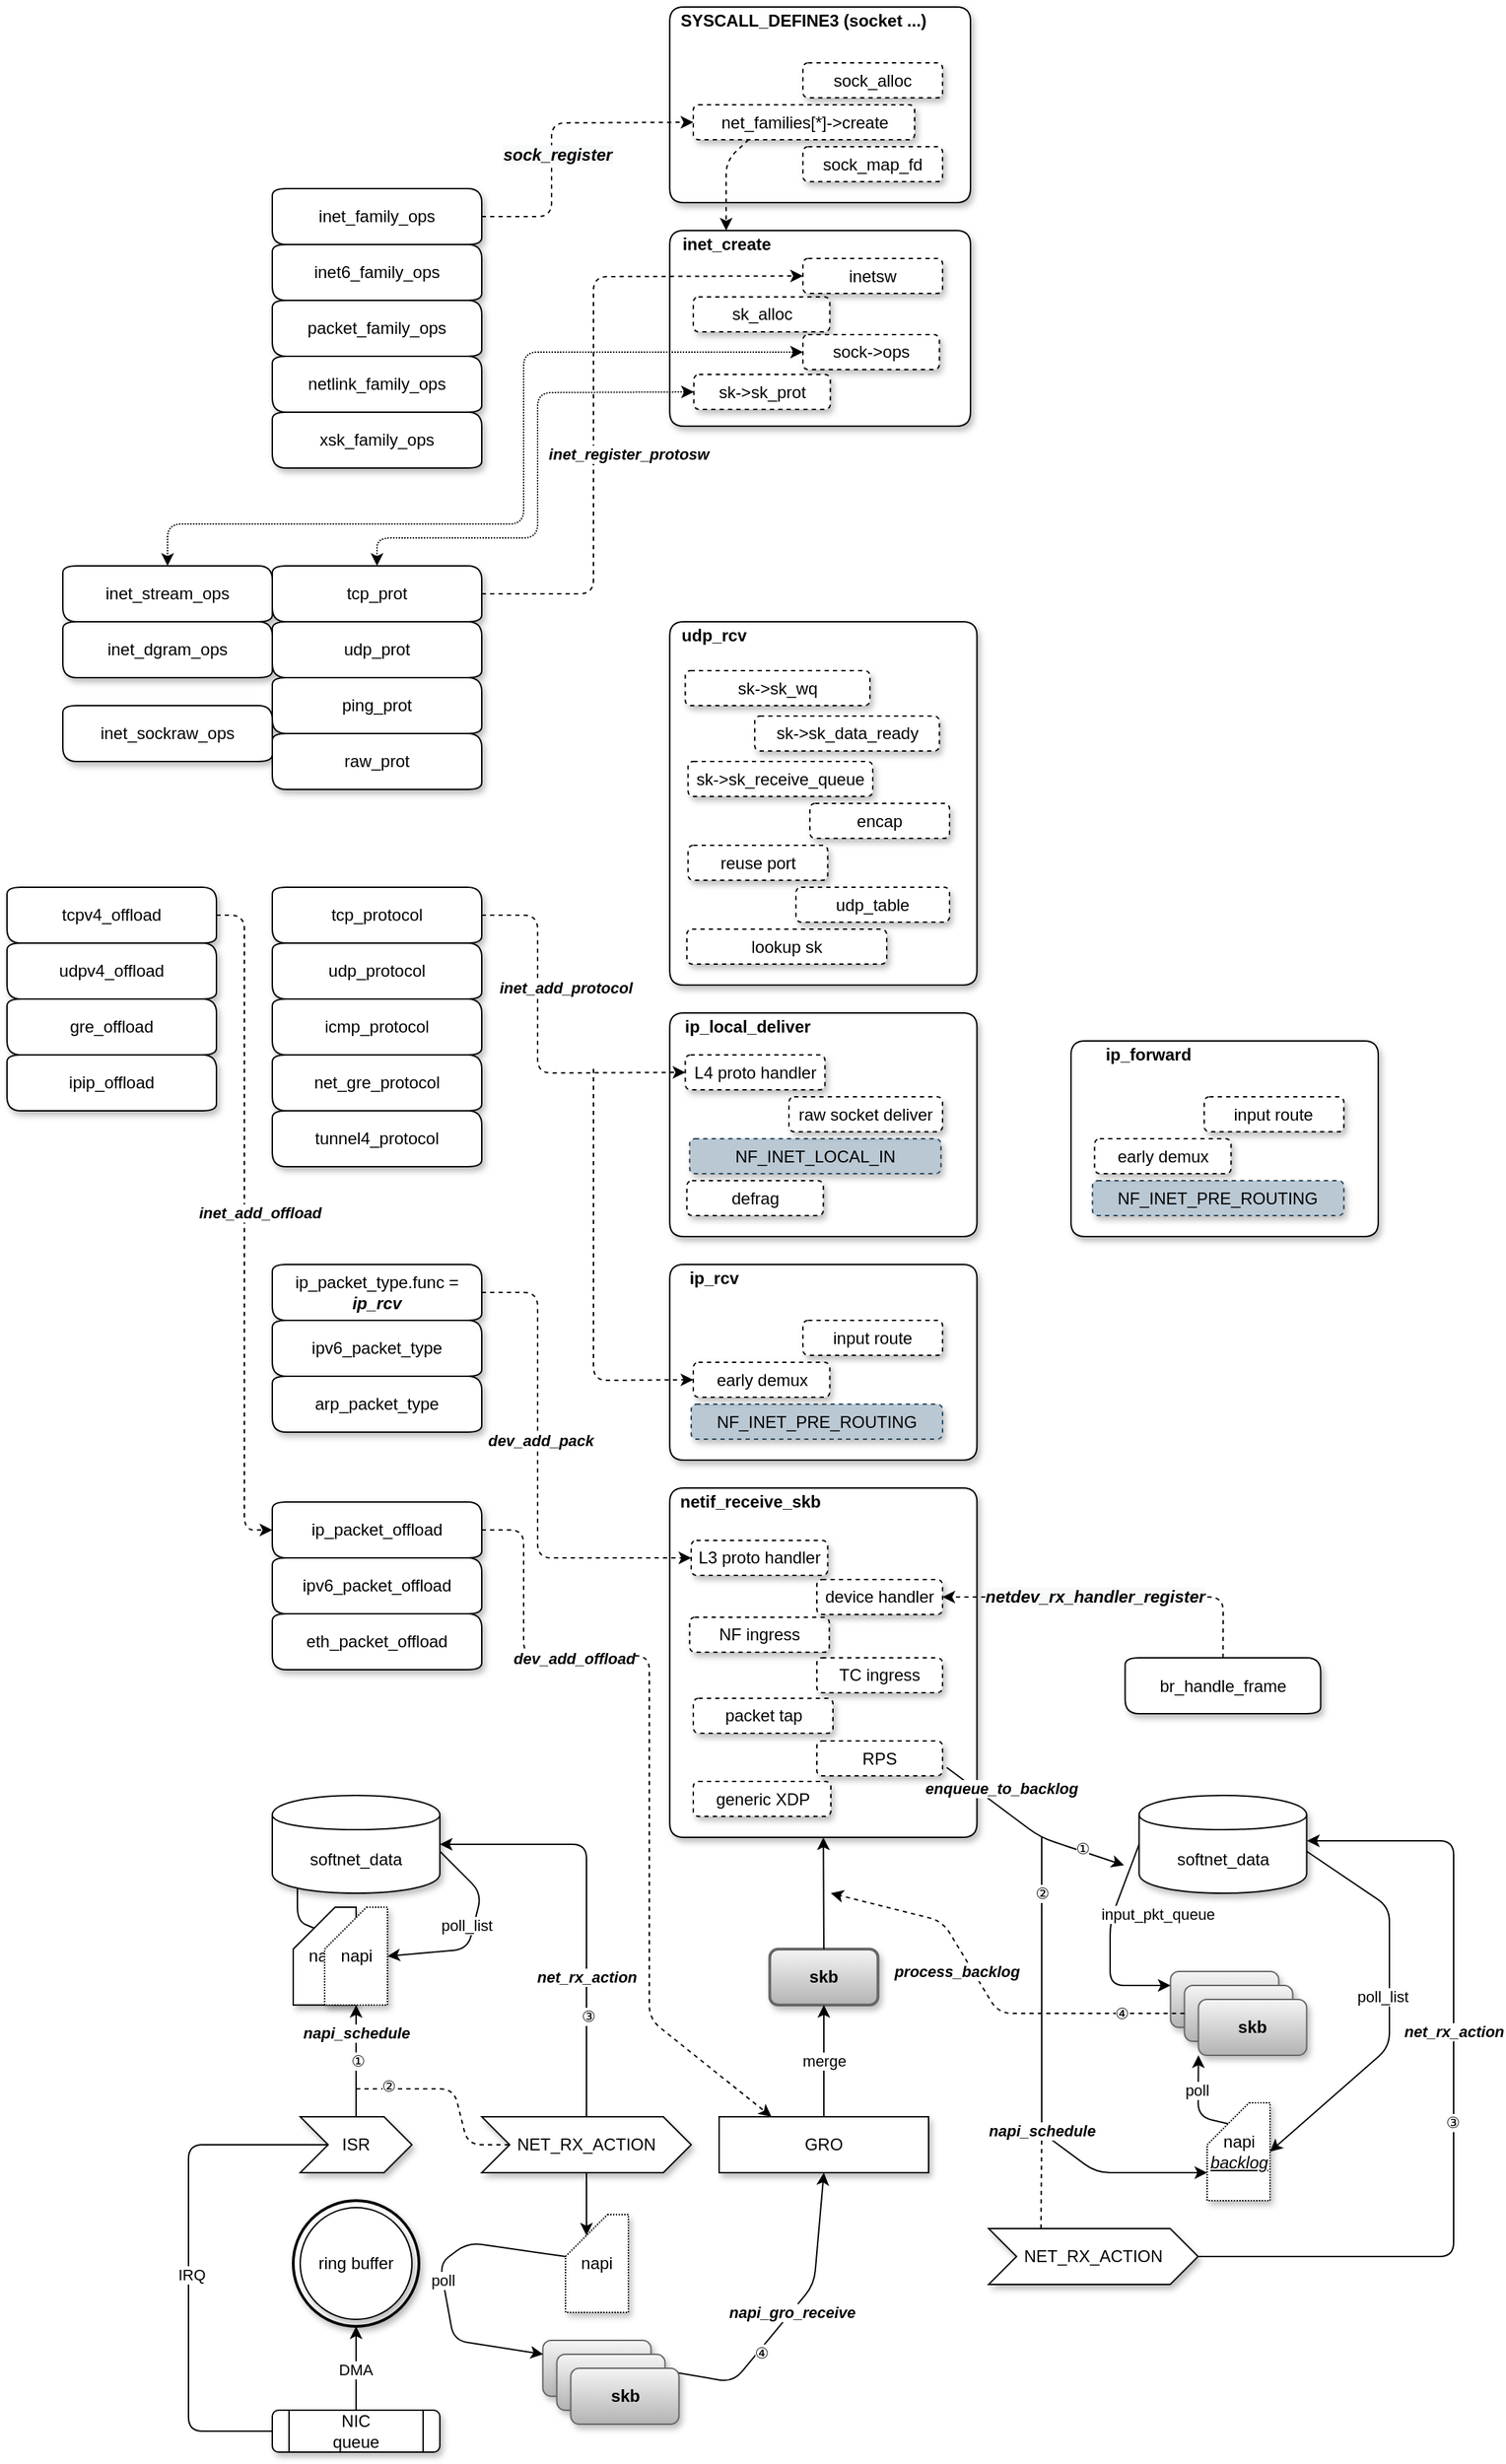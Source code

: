 <mxfile version="13.1.11" type="github">
  <diagram id="QSgkhsJ8-CCZ3Fh4raby" name="第 1 页">
    <mxGraphModel dx="1577" dy="2154" grid="1" gridSize="10" guides="1" tooltips="1" connect="1" arrows="1" fold="1" page="1" pageScale="1" pageWidth="827" pageHeight="1169" math="0" shadow="0">
      <root>
        <mxCell id="0" />
        <mxCell id="1" parent="0" />
        <mxCell id="DjlL4Gagi0AbFThIr3c9-64" value="" style="ellipse;whiteSpace=wrap;html=1;aspect=fixed;shadow=1;glass=0;comic=1;strokeWidth=2;gradientColor=#ffffff;" parent="1" vertex="1">
          <mxGeometry x="245" y="820" width="90" height="90" as="geometry" />
        </mxCell>
        <mxCell id="DjlL4Gagi0AbFThIr3c9-20" value="" style="edgeStyle=orthogonalEdgeStyle;rounded=0;orthogonalLoop=1;jettySize=auto;html=1;" parent="1" source="DjlL4Gagi0AbFThIr3c9-1" edge="1">
          <mxGeometry relative="1" as="geometry">
            <mxPoint x="290" y="910" as="targetPoint" />
          </mxGeometry>
        </mxCell>
        <mxCell id="DjlL4Gagi0AbFThIr3c9-21" value="DMA&amp;nbsp;" style="edgeLabel;html=1;align=center;verticalAlign=middle;resizable=0;points=[];" parent="DjlL4Gagi0AbFThIr3c9-20" vertex="1" connectable="0">
          <mxGeometry x="-0.04" y="-1" relative="1" as="geometry">
            <mxPoint as="offset" />
          </mxGeometry>
        </mxCell>
        <mxCell id="DjlL4Gagi0AbFThIr3c9-1" value="NIC&lt;br&gt;queue" style="shape=process;whiteSpace=wrap;html=1;backgroundOutline=1;rotation=0;shadow=1;rounded=1;glass=0;" parent="1" vertex="1">
          <mxGeometry x="230" y="970" width="120" height="30" as="geometry" />
        </mxCell>
        <mxCell id="DjlL4Gagi0AbFThIr3c9-2" value="ring buffer" style="ellipse;whiteSpace=wrap;html=1;aspect=fixed;shadow=1;" parent="1" vertex="1">
          <mxGeometry x="250" y="825" width="80" height="80" as="geometry" />
        </mxCell>
        <mxCell id="DjlL4Gagi0AbFThIr3c9-5" value="ISR" style="shape=step;perimeter=stepPerimeter;whiteSpace=wrap;html=1;fixedSize=1;shadow=1;" parent="1" vertex="1">
          <mxGeometry x="250" y="760" width="80" height="40" as="geometry" />
        </mxCell>
        <mxCell id="DjlL4Gagi0AbFThIr3c9-26" value="" style="edgeStyle=orthogonalEdgeStyle;rounded=0;orthogonalLoop=1;jettySize=auto;html=1;entryX=0.5;entryY=1;entryDx=0;entryDy=0;entryPerimeter=0;" parent="1" source="DjlL4Gagi0AbFThIr3c9-5" target="DjlL4Gagi0AbFThIr3c9-46" edge="1">
          <mxGeometry relative="1" as="geometry">
            <Array as="points">
              <mxPoint x="290" y="700" />
              <mxPoint x="290" y="700" />
            </Array>
          </mxGeometry>
        </mxCell>
        <mxCell id="DjlL4Gagi0AbFThIr3c9-27" value="&lt;b&gt;&lt;i&gt;napi_schedule&lt;/i&gt;&lt;/b&gt;" style="edgeLabel;html=1;align=center;verticalAlign=middle;resizable=0;points=[];" parent="DjlL4Gagi0AbFThIr3c9-26" vertex="1" connectable="0">
          <mxGeometry y="1" relative="1" as="geometry">
            <mxPoint x="1" y="-20" as="offset" />
          </mxGeometry>
        </mxCell>
        <mxCell id="jYkc-1DQ9nDgup6ayknT-70" value="①" style="edgeLabel;html=1;align=center;verticalAlign=middle;resizable=0;points=[];" vertex="1" connectable="0" parent="DjlL4Gagi0AbFThIr3c9-26">
          <mxGeometry x="0.5" y="-39" relative="1" as="geometry">
            <mxPoint x="-38" y="20" as="offset" />
          </mxGeometry>
        </mxCell>
        <mxCell id="DjlL4Gagi0AbFThIr3c9-10" value="napi" style="shape=card;whiteSpace=wrap;html=1;align=center;gradientColor=none;shadow=1;rounded=0;comic=0;" parent="1" vertex="1">
          <mxGeometry x="245" y="610" width="45" height="70" as="geometry" />
        </mxCell>
        <mxCell id="DjlL4Gagi0AbFThIr3c9-17" value="&lt;span&gt;softnet_data&lt;/span&gt;" style="shape=cylinder;whiteSpace=wrap;html=1;boundedLbl=1;backgroundOutline=1;shadow=1;" parent="1" vertex="1">
          <mxGeometry x="230" y="530" width="120" height="70" as="geometry" />
        </mxCell>
        <mxCell id="DjlL4Gagi0AbFThIr3c9-24" value="" style="endArrow=none;html=1;exitX=0;exitY=0.5;exitDx=0;exitDy=0;" parent="1" source="DjlL4Gagi0AbFThIr3c9-1" edge="1">
          <mxGeometry width="50" height="50" relative="1" as="geometry">
            <mxPoint x="420" y="930" as="sourcePoint" />
            <mxPoint x="270" y="780" as="targetPoint" />
            <Array as="points">
              <mxPoint x="170" y="985" />
              <mxPoint x="170" y="780" />
            </Array>
          </mxGeometry>
        </mxCell>
        <mxCell id="DjlL4Gagi0AbFThIr3c9-25" value="IRQ" style="edgeLabel;html=1;align=center;verticalAlign=middle;resizable=0;points=[];" parent="DjlL4Gagi0AbFThIr3c9-24" vertex="1" connectable="0">
          <mxGeometry x="-0.058" y="-2" relative="1" as="geometry">
            <mxPoint as="offset" />
          </mxGeometry>
        </mxCell>
        <mxCell id="DjlL4Gagi0AbFThIr3c9-28" value="NET_RX_ACTION" style="shape=step;perimeter=stepPerimeter;whiteSpace=wrap;html=1;fixedSize=1;shadow=1;" parent="1" vertex="1">
          <mxGeometry x="380" y="760" width="150" height="40" as="geometry" />
        </mxCell>
        <mxCell id="DjlL4Gagi0AbFThIr3c9-52" value="GRO" style="shape=step;perimeter=stepPerimeter;whiteSpace=wrap;html=1;fixedSize=1;size=-10;shadow=1;" parent="1" vertex="1">
          <mxGeometry x="550" y="760" width="150" height="40" as="geometry" />
        </mxCell>
        <mxCell id="DjlL4Gagi0AbFThIr3c9-30" value="" style="endArrow=none;html=1;dashed=1;startArrow=none;startFill=0;" parent="1" edge="1">
          <mxGeometry width="50" height="50" relative="1" as="geometry">
            <mxPoint x="290" y="740" as="sourcePoint" />
            <mxPoint x="400" y="780" as="targetPoint" />
            <Array as="points">
              <mxPoint x="360" y="740" />
              <mxPoint x="370" y="780" />
            </Array>
          </mxGeometry>
        </mxCell>
        <mxCell id="jYkc-1DQ9nDgup6ayknT-71" value="②" style="edgeLabel;html=1;align=center;verticalAlign=middle;resizable=0;points=[];" vertex="1" connectable="0" parent="DjlL4Gagi0AbFThIr3c9-30">
          <mxGeometry x="-0.229" y="2" relative="1" as="geometry">
            <mxPoint x="-31.5" as="offset" />
          </mxGeometry>
        </mxCell>
        <mxCell id="DjlL4Gagi0AbFThIr3c9-32" value="" style="endArrow=classic;html=1;exitX=0.5;exitY=0;exitDx=0;exitDy=0;entryX=1;entryY=0.5;entryDx=0;entryDy=0;" parent="1" source="DjlL4Gagi0AbFThIr3c9-28" target="DjlL4Gagi0AbFThIr3c9-17" edge="1">
          <mxGeometry width="50" height="50" relative="1" as="geometry">
            <mxPoint x="330" y="880" as="sourcePoint" />
            <mxPoint x="380" y="830" as="targetPoint" />
            <Array as="points">
              <mxPoint x="455" y="565" />
            </Array>
          </mxGeometry>
        </mxCell>
        <mxCell id="DjlL4Gagi0AbFThIr3c9-33" value="&lt;b&gt;&lt;i&gt;net_rx_action&lt;/i&gt;&lt;/b&gt;" style="edgeLabel;html=1;align=center;verticalAlign=middle;resizable=0;points=[];" parent="DjlL4Gagi0AbFThIr3c9-32" vertex="1" connectable="0">
          <mxGeometry x="0.033" relative="1" as="geometry">
            <mxPoint y="55" as="offset" />
          </mxGeometry>
        </mxCell>
        <mxCell id="jYkc-1DQ9nDgup6ayknT-73" value="③" style="edgeLabel;html=1;align=center;verticalAlign=middle;resizable=0;points=[];" vertex="1" connectable="0" parent="DjlL4Gagi0AbFThIr3c9-32">
          <mxGeometry x="-0.52" y="-1" relative="1" as="geometry">
            <mxPoint as="offset" />
          </mxGeometry>
        </mxCell>
        <mxCell id="DjlL4Gagi0AbFThIr3c9-35" value="napi" style="shape=card;whiteSpace=wrap;html=1;align=center;dashed=1;dashPattern=1 1;gradientColor=none;shadow=1;rounded=0;comic=0;" parent="1" vertex="1">
          <mxGeometry x="440" y="830" width="45" height="70" as="geometry" />
        </mxCell>
        <mxCell id="DjlL4Gagi0AbFThIr3c9-36" value="" style="endArrow=classic;html=1;entryX=0;entryY=0;entryDx=15;entryDy=15;entryPerimeter=0;exitX=0.5;exitY=1;exitDx=0;exitDy=0;" parent="1" source="DjlL4Gagi0AbFThIr3c9-28" target="DjlL4Gagi0AbFThIr3c9-35" edge="1">
          <mxGeometry width="50" height="50" relative="1" as="geometry">
            <mxPoint x="360" y="850" as="sourcePoint" />
            <mxPoint x="410" y="800" as="targetPoint" />
          </mxGeometry>
        </mxCell>
        <mxCell id="DjlL4Gagi0AbFThIr3c9-42" value="skb" style="rounded=1;whiteSpace=wrap;html=1;shadow=1;fontStyle=1;glass=0;comic=0;fillColor=#f5f5f5;strokeColor=#666666;gradientColor=#b3b3b3;" parent="1" vertex="1">
          <mxGeometry x="423.75" y="920" width="77.5" height="40" as="geometry" />
        </mxCell>
        <mxCell id="DjlL4Gagi0AbFThIr3c9-44" value="poll" style="endArrow=classic;html=1;exitX=0;exitY=0;exitDx=0;exitDy=30;exitPerimeter=0;" parent="1" source="DjlL4Gagi0AbFThIr3c9-35" edge="1">
          <mxGeometry width="50" height="50" relative="1" as="geometry">
            <mxPoint x="350" y="950" as="sourcePoint" />
            <mxPoint x="424" y="930" as="targetPoint" />
            <Array as="points">
              <mxPoint x="370" y="850" />
              <mxPoint x="350" y="865" />
              <mxPoint x="360" y="920" />
            </Array>
          </mxGeometry>
        </mxCell>
        <mxCell id="DjlL4Gagi0AbFThIr3c9-46" value="napi" style="shape=card;whiteSpace=wrap;html=1;align=center;dashed=1;dashPattern=1 1;gradientColor=none;shadow=1;rounded=0;comic=0;" parent="1" vertex="1">
          <mxGeometry x="267.5" y="610" width="45" height="70" as="geometry" />
        </mxCell>
        <mxCell id="DjlL4Gagi0AbFThIr3c9-49" value="" style="endArrow=none;html=1;entryX=0;entryY=0;entryDx=15;entryDy=15;entryPerimeter=0;exitX=0.15;exitY=0.95;exitDx=0;exitDy=0;exitPerimeter=0;" parent="1" source="DjlL4Gagi0AbFThIr3c9-17" target="DjlL4Gagi0AbFThIr3c9-10" edge="1">
          <mxGeometry width="50" height="50" relative="1" as="geometry">
            <mxPoint x="350" y="870" as="sourcePoint" />
            <mxPoint x="400" y="820" as="targetPoint" />
            <Array as="points">
              <mxPoint x="248" y="620" />
            </Array>
          </mxGeometry>
        </mxCell>
        <mxCell id="DjlL4Gagi0AbFThIr3c9-55" value="" style="endArrow=classic;html=1;exitX=1;exitY=0.5;exitDx=0;exitDy=0;entryX=0.5;entryY=1;entryDx=0;entryDy=0;" parent="1" source="DjlL4Gagi0AbFThIr3c9-42" target="DjlL4Gagi0AbFThIr3c9-52" edge="1">
          <mxGeometry width="50" height="50" relative="1" as="geometry">
            <mxPoint x="490" y="850" as="sourcePoint" />
            <mxPoint x="540" y="800" as="targetPoint" />
            <Array as="points">
              <mxPoint x="560" y="950" />
              <mxPoint x="618" y="880" />
            </Array>
          </mxGeometry>
        </mxCell>
        <mxCell id="DjlL4Gagi0AbFThIr3c9-56" value="&lt;b&gt;&lt;i&gt;napi_gro_receive&lt;/i&gt;&lt;/b&gt;" style="edgeLabel;html=1;align=center;verticalAlign=middle;resizable=0;points=[];" parent="DjlL4Gagi0AbFThIr3c9-55" vertex="1" connectable="0">
          <mxGeometry x="0.09" y="-1" relative="1" as="geometry">
            <mxPoint x="-1" as="offset" />
          </mxGeometry>
        </mxCell>
        <mxCell id="jYkc-1DQ9nDgup6ayknT-74" value="④" style="edgeLabel;html=1;align=center;verticalAlign=middle;resizable=0;points=[];" vertex="1" connectable="0" parent="DjlL4Gagi0AbFThIr3c9-55">
          <mxGeometry x="-0.233" y="-2" relative="1" as="geometry">
            <mxPoint as="offset" />
          </mxGeometry>
        </mxCell>
        <mxCell id="DjlL4Gagi0AbFThIr3c9-58" value="" style="endArrow=classic;html=1;entryX=1;entryY=0.5;entryDx=0;entryDy=0;entryPerimeter=0;" parent="1" target="DjlL4Gagi0AbFThIr3c9-46" edge="1">
          <mxGeometry width="50" height="50" relative="1" as="geometry">
            <mxPoint x="350" y="570" as="sourcePoint" />
            <mxPoint x="480" y="850" as="targetPoint" />
            <Array as="points">
              <mxPoint x="380" y="600" />
              <mxPoint x="370" y="640" />
            </Array>
          </mxGeometry>
        </mxCell>
        <mxCell id="DjlL4Gagi0AbFThIr3c9-65" value="poll_list" style="edgeLabel;html=1;align=center;verticalAlign=middle;resizable=0;points=[];" parent="DjlL4Gagi0AbFThIr3c9-58" vertex="1" connectable="0">
          <mxGeometry x="-0.05" y="-5" relative="1" as="geometry">
            <mxPoint as="offset" />
          </mxGeometry>
        </mxCell>
        <mxCell id="DjlL4Gagi0AbFThIr3c9-59" value="skb" style="rounded=1;whiteSpace=wrap;html=1;shadow=1;fontStyle=1;glass=0;comic=0;fillColor=#f5f5f5;strokeColor=#666666;gradientColor=#b3b3b3;" parent="1" vertex="1">
          <mxGeometry x="433.75" y="930" width="77.5" height="40" as="geometry" />
        </mxCell>
        <mxCell id="DjlL4Gagi0AbFThIr3c9-61" value="skb" style="rounded=1;whiteSpace=wrap;html=1;shadow=1;fontStyle=1;glass=0;comic=0;fillColor=#f5f5f5;strokeColor=#666666;gradientColor=#b3b3b3;" parent="1" vertex="1">
          <mxGeometry x="443.75" y="940" width="77.5" height="40" as="geometry" />
        </mxCell>
        <mxCell id="DjlL4Gagi0AbFThIr3c9-62" value="&lt;b&gt;skb&lt;/b&gt;" style="rounded=1;whiteSpace=wrap;html=1;shadow=1;glass=0;strokeWidth=2;comic=0;fillColor=#f5f5f5;strokeColor=#666666;gradientColor=#b3b3b3;" parent="1" vertex="1">
          <mxGeometry x="586.25" y="640" width="77.5" height="40" as="geometry" />
        </mxCell>
        <mxCell id="DjlL4Gagi0AbFThIr3c9-63" value="merge" style="endArrow=classic;html=1;entryX=0.5;entryY=1;entryDx=0;entryDy=0;exitX=0.5;exitY=0;exitDx=0;exitDy=0;" parent="1" source="DjlL4Gagi0AbFThIr3c9-52" target="DjlL4Gagi0AbFThIr3c9-62" edge="1">
          <mxGeometry width="50" height="50" relative="1" as="geometry">
            <mxPoint x="520" y="1010" as="sourcePoint" />
            <mxPoint x="570" y="960" as="targetPoint" />
            <Array as="points">
              <mxPoint x="625" y="750" />
            </Array>
          </mxGeometry>
        </mxCell>
        <mxCell id="DjlL4Gagi0AbFThIr3c9-70" value="" style="endArrow=classic;html=1;entryX=0.5;entryY=1;entryDx=0;entryDy=0;exitX=0.5;exitY=0;exitDx=0;exitDy=0;" parent="1" source="DjlL4Gagi0AbFThIr3c9-62" target="NEUN2svOgOYwnKvYQtpy-1" edge="1">
          <mxGeometry width="50" height="50" relative="1" as="geometry">
            <mxPoint x="530" y="630" as="sourcePoint" />
            <mxPoint x="625" y="490" as="targetPoint" />
          </mxGeometry>
        </mxCell>
        <mxCell id="DjlL4Gagi0AbFThIr3c9-72" value="tcp_protocol" style="shape=step;perimeter=stepPerimeter;whiteSpace=wrap;html=1;fixedSize=1;size=-10;rounded=1;shadow=1;" parent="1" vertex="1">
          <mxGeometry x="230" y="-120" width="150" height="40" as="geometry" />
        </mxCell>
        <mxCell id="NEUN2svOgOYwnKvYQtpy-1" value="" style="shape=step;perimeter=stepPerimeter;whiteSpace=wrap;html=1;fixedSize=1;size=-10;shadow=1;rounded=1;" parent="1" vertex="1">
          <mxGeometry x="514.63" y="310" width="220" height="250" as="geometry" />
        </mxCell>
        <mxCell id="jYkc-1DQ9nDgup6ayknT-2" value="&lt;span&gt;&lt;b&gt;netif_receive_skb&lt;/b&gt;&lt;/span&gt;" style="text;html=1;align=center;verticalAlign=middle;resizable=0;points=[];autosize=1;" vertex="1" parent="1">
          <mxGeometry x="511.5" y="310" width="120" height="20" as="geometry" />
        </mxCell>
        <mxCell id="jYkc-1DQ9nDgup6ayknT-6" value="L3 proto handler" style="rounded=1;whiteSpace=wrap;html=1;align=center;fontStyle=0;dashed=1;shadow=1;glass=0;" vertex="1" parent="1">
          <mxGeometry x="530" y="347.5" width="97.75" height="25" as="geometry" />
        </mxCell>
        <mxCell id="NEUN2svOgOYwnKvYQtpy-11" value="NF ingress" style="rounded=1;whiteSpace=wrap;html=1;align=center;fontStyle=0;dashed=1;shadow=1;glass=0;" parent="1" vertex="1">
          <mxGeometry x="528.87" y="402.5" width="100" height="25" as="geometry" />
        </mxCell>
        <mxCell id="NEUN2svOgOYwnKvYQtpy-5" value="packet tap" style="rounded=1;whiteSpace=wrap;html=1;align=center;fontStyle=0;dashed=1;shadow=1;glass=0;" parent="1" vertex="1">
          <mxGeometry x="531.5" y="460.5" width="100" height="25" as="geometry" />
        </mxCell>
        <mxCell id="jYkc-1DQ9nDgup6ayknT-13" value="generic XDP" style="rounded=1;whiteSpace=wrap;html=1;align=center;fontStyle=0;dashed=1;shadow=1;glass=0;" vertex="1" parent="1">
          <mxGeometry x="531.5" y="520" width="98.5" height="25" as="geometry" />
        </mxCell>
        <mxCell id="jYkc-1DQ9nDgup6ayknT-26" value="skb" style="rounded=1;whiteSpace=wrap;html=1;shadow=1;fontStyle=1;glass=0;comic=0;fillColor=#f5f5f5;strokeColor=#666666;gradientColor=#b3b3b3;" vertex="1" parent="1">
          <mxGeometry x="873.25" y="656" width="77.5" height="40" as="geometry" />
        </mxCell>
        <mxCell id="jYkc-1DQ9nDgup6ayknT-27" value="skb" style="rounded=1;whiteSpace=wrap;html=1;shadow=1;fontStyle=1;glass=0;comic=0;fillColor=#f5f5f5;strokeColor=#666666;gradientColor=#b3b3b3;" vertex="1" parent="1">
          <mxGeometry x="883.25" y="666" width="77.5" height="40" as="geometry" />
        </mxCell>
        <mxCell id="jYkc-1DQ9nDgup6ayknT-28" value="skb" style="rounded=1;whiteSpace=wrap;html=1;shadow=1;fontStyle=1;glass=0;comic=0;fillColor=#f5f5f5;strokeColor=#666666;gradientColor=#b3b3b3;" vertex="1" parent="1">
          <mxGeometry x="893.25" y="676" width="77.5" height="40" as="geometry" />
        </mxCell>
        <mxCell id="jYkc-1DQ9nDgup6ayknT-29" value="" style="endArrow=classic;html=1;entryX=0;entryY=0.25;entryDx=0;entryDy=0;exitX=0;exitY=0.5;exitDx=0;exitDy=0;" edge="1" parent="1" source="jYkc-1DQ9nDgup6ayknT-32" target="jYkc-1DQ9nDgup6ayknT-26">
          <mxGeometry width="50" height="50" relative="1" as="geometry">
            <mxPoint x="804" y="530" as="sourcePoint" />
            <mxPoint x="945.75" y="861" as="targetPoint" />
            <Array as="points">
              <mxPoint x="830" y="620" />
              <mxPoint x="830" y="666" />
            </Array>
          </mxGeometry>
        </mxCell>
        <mxCell id="jYkc-1DQ9nDgup6ayknT-30" value="input_pkt_queue" style="edgeLabel;html=1;align=center;verticalAlign=middle;resizable=0;points=[];" vertex="1" connectable="0" parent="jYkc-1DQ9nDgup6ayknT-29">
          <mxGeometry x="-0.05" y="-5" relative="1" as="geometry">
            <mxPoint x="38.25" y="-16.94" as="offset" />
          </mxGeometry>
        </mxCell>
        <mxCell id="jYkc-1DQ9nDgup6ayknT-32" value="&lt;span&gt;softnet_data&lt;/span&gt;" style="shape=cylinder;whiteSpace=wrap;html=1;boundedLbl=1;backgroundOutline=1;shadow=1;" vertex="1" parent="1">
          <mxGeometry x="850.75" y="530" width="120" height="70" as="geometry" />
        </mxCell>
        <mxCell id="jYkc-1DQ9nDgup6ayknT-33" value="napi&lt;br&gt;&lt;i&gt;&lt;u&gt;backlog&lt;/u&gt;&lt;/i&gt;" style="shape=card;whiteSpace=wrap;html=1;align=center;dashed=1;dashPattern=1 1;gradientColor=none;shadow=1;rounded=0;comic=0;" vertex="1" parent="1">
          <mxGeometry x="899.5" y="750" width="45" height="70" as="geometry" />
        </mxCell>
        <mxCell id="jYkc-1DQ9nDgup6ayknT-35" value="" style="endArrow=classic;html=1;entryX=1;entryY=0.5;entryDx=0;entryDy=0;entryPerimeter=0;" edge="1" target="jYkc-1DQ9nDgup6ayknT-33" parent="1">
          <mxGeometry width="50" height="50" relative="1" as="geometry">
            <mxPoint x="970.75" y="570" as="sourcePoint" />
            <mxPoint x="1100.75" y="850" as="targetPoint" />
            <Array as="points">
              <mxPoint x="1030" y="610" />
              <mxPoint x="1030" y="710" />
            </Array>
          </mxGeometry>
        </mxCell>
        <mxCell id="jYkc-1DQ9nDgup6ayknT-36" value="poll_list" style="edgeLabel;html=1;align=center;verticalAlign=middle;resizable=0;points=[];" vertex="1" connectable="0" parent="jYkc-1DQ9nDgup6ayknT-35">
          <mxGeometry x="-0.05" y="-5" relative="1" as="geometry">
            <mxPoint as="offset" />
          </mxGeometry>
        </mxCell>
        <mxCell id="jYkc-1DQ9nDgup6ayknT-37" value="NET_RX_ACTION" style="shape=step;perimeter=stepPerimeter;whiteSpace=wrap;html=1;fixedSize=1;shadow=1;" vertex="1" parent="1">
          <mxGeometry x="743" y="840" width="150" height="40" as="geometry" />
        </mxCell>
        <mxCell id="jYkc-1DQ9nDgup6ayknT-39" value="" style="endArrow=classic;html=1;" edge="1" parent="1">
          <mxGeometry width="50" height="50" relative="1" as="geometry">
            <mxPoint x="713" y="510" as="sourcePoint" />
            <mxPoint x="840" y="580" as="targetPoint" />
            <Array as="points">
              <mxPoint x="780" y="560" />
            </Array>
          </mxGeometry>
        </mxCell>
        <mxCell id="jYkc-1DQ9nDgup6ayknT-40" value="&lt;b&gt;&lt;i&gt;enqueue_to_backlog&lt;/i&gt;&lt;/b&gt;" style="edgeLabel;html=1;align=center;verticalAlign=middle;resizable=0;points=[];" vertex="1" connectable="0" parent="jYkc-1DQ9nDgup6ayknT-39">
          <mxGeometry x="-0.05" y="-5" relative="1" as="geometry">
            <mxPoint x="-14.7" y="-31.58" as="offset" />
          </mxGeometry>
        </mxCell>
        <mxCell id="jYkc-1DQ9nDgup6ayknT-43" value="①" style="edgeLabel;html=1;align=center;verticalAlign=middle;resizable=0;points=[];" vertex="1" connectable="0" parent="jYkc-1DQ9nDgup6ayknT-39">
          <mxGeometry x="0.56" y="2" relative="1" as="geometry">
            <mxPoint as="offset" />
          </mxGeometry>
        </mxCell>
        <mxCell id="jYkc-1DQ9nDgup6ayknT-42" value="" style="endArrow=none;html=1;endFill=0;" edge="1" parent="1">
          <mxGeometry width="50" height="50" relative="1" as="geometry">
            <mxPoint x="781" y="560" as="sourcePoint" />
            <mxPoint x="781" y="770" as="targetPoint" />
          </mxGeometry>
        </mxCell>
        <mxCell id="jYkc-1DQ9nDgup6ayknT-44" value="②" style="edgeLabel;html=1;align=center;verticalAlign=middle;resizable=0;points=[];" vertex="1" connectable="0" parent="jYkc-1DQ9nDgup6ayknT-42">
          <mxGeometry x="0.39" y="1" relative="1" as="geometry">
            <mxPoint x="-1.65" y="-106" as="offset" />
          </mxGeometry>
        </mxCell>
        <mxCell id="jYkc-1DQ9nDgup6ayknT-45" value="" style="endArrow=classic;html=1;entryX=1;entryY=0.5;entryDx=0;entryDy=0;" edge="1" parent="1">
          <mxGeometry width="50" height="50" relative="1" as="geometry">
            <mxPoint x="893" y="860" as="sourcePoint" />
            <mxPoint x="971" y="562.5" as="targetPoint" />
            <Array as="points">
              <mxPoint x="1076" y="860" />
              <mxPoint x="1076" y="562.5" />
            </Array>
          </mxGeometry>
        </mxCell>
        <mxCell id="jYkc-1DQ9nDgup6ayknT-46" value="&lt;b&gt;&lt;i&gt;net_rx_action&lt;/i&gt;&lt;/b&gt;" style="edgeLabel;html=1;align=center;verticalAlign=middle;resizable=0;points=[];" vertex="1" connectable="0" parent="jYkc-1DQ9nDgup6ayknT-45">
          <mxGeometry x="0.033" relative="1" as="geometry">
            <mxPoint y="-42" as="offset" />
          </mxGeometry>
        </mxCell>
        <mxCell id="jYkc-1DQ9nDgup6ayknT-68" value="③" style="edgeLabel;html=1;align=center;verticalAlign=middle;resizable=0;points=[];" vertex="1" connectable="0" parent="jYkc-1DQ9nDgup6ayknT-45">
          <mxGeometry x="-0.378" y="96" relative="1" as="geometry">
            <mxPoint as="offset" />
          </mxGeometry>
        </mxCell>
        <mxCell id="jYkc-1DQ9nDgup6ayknT-62" value="" style="endArrow=classic;html=1;exitX=0;exitY=0;exitDx=15;exitDy=15;exitPerimeter=0;entryX=0;entryY=1;entryDx=0;entryDy=0;" edge="1" parent="1" source="jYkc-1DQ9nDgup6ayknT-33" target="jYkc-1DQ9nDgup6ayknT-28">
          <mxGeometry width="50" height="50" relative="1" as="geometry">
            <mxPoint x="700" y="740" as="sourcePoint" />
            <mxPoint x="750" y="690" as="targetPoint" />
            <Array as="points">
              <mxPoint x="893" y="760" />
            </Array>
          </mxGeometry>
        </mxCell>
        <mxCell id="jYkc-1DQ9nDgup6ayknT-67" value="poll" style="edgeLabel;html=1;align=center;verticalAlign=middle;resizable=0;points=[];" vertex="1" connectable="0" parent="jYkc-1DQ9nDgup6ayknT-62">
          <mxGeometry x="0.236" y="1" relative="1" as="geometry">
            <mxPoint as="offset" />
          </mxGeometry>
        </mxCell>
        <mxCell id="jYkc-1DQ9nDgup6ayknT-65" value="" style="endArrow=classic;html=1;exitX=0;exitY=0.5;exitDx=0;exitDy=0;dashed=1;" edge="1" parent="1" source="jYkc-1DQ9nDgup6ayknT-27">
          <mxGeometry width="50" height="50" relative="1" as="geometry">
            <mxPoint x="700" y="720" as="sourcePoint" />
            <mxPoint x="630" y="600" as="targetPoint" />
            <Array as="points">
              <mxPoint x="750" y="686" />
              <mxPoint x="710" y="620" />
            </Array>
          </mxGeometry>
        </mxCell>
        <mxCell id="jYkc-1DQ9nDgup6ayknT-66" value="&lt;b&gt;&lt;i&gt;process_backlog&lt;/i&gt;&lt;/b&gt;" style="edgeLabel;html=1;align=center;verticalAlign=middle;resizable=0;points=[];" vertex="1" connectable="0" parent="jYkc-1DQ9nDgup6ayknT-65">
          <mxGeometry x="0.139" relative="1" as="geometry">
            <mxPoint x="-12.51" y="-1.14" as="offset" />
          </mxGeometry>
        </mxCell>
        <mxCell id="jYkc-1DQ9nDgup6ayknT-69" value="④" style="edgeLabel;html=1;align=center;verticalAlign=middle;resizable=0;points=[];" vertex="1" connectable="0" parent="jYkc-1DQ9nDgup6ayknT-65">
          <mxGeometry x="-0.691" relative="1" as="geometry">
            <mxPoint as="offset" />
          </mxGeometry>
        </mxCell>
        <mxCell id="jYkc-1DQ9nDgup6ayknT-72" value="" style="endArrow=classic;html=1;entryX=0;entryY=0;entryDx=0;entryDy=50;entryPerimeter=0;" edge="1" parent="1" target="jYkc-1DQ9nDgup6ayknT-33">
          <mxGeometry width="50" height="50" relative="1" as="geometry">
            <mxPoint x="779.5" y="770" as="sourcePoint" />
            <mxPoint x="899.5" y="820" as="targetPoint" />
            <Array as="points">
              <mxPoint x="820" y="800" />
            </Array>
          </mxGeometry>
        </mxCell>
        <mxCell id="jYkc-1DQ9nDgup6ayknT-75" value="" style="endArrow=none;html=1;exitX=0.25;exitY=0;exitDx=0;exitDy=0;dashed=1;" edge="1" parent="1" source="jYkc-1DQ9nDgup6ayknT-37">
          <mxGeometry width="50" height="50" relative="1" as="geometry">
            <mxPoint x="630" y="750" as="sourcePoint" />
            <mxPoint x="781" y="770" as="targetPoint" />
          </mxGeometry>
        </mxCell>
        <mxCell id="jYkc-1DQ9nDgup6ayknT-76" value="&lt;b&gt;&lt;i&gt;napi_schedule&lt;/i&gt;&lt;/b&gt;" style="edgeLabel;html=1;align=center;verticalAlign=middle;resizable=0;points=[];" vertex="1" connectable="0" parent="jYkc-1DQ9nDgup6ayknT-75">
          <mxGeometry x="0.629" relative="1" as="geometry">
            <mxPoint y="-13" as="offset" />
          </mxGeometry>
        </mxCell>
        <mxCell id="jYkc-1DQ9nDgup6ayknT-77" value="" style="endArrow=classic;html=1;dashed=1;entryX=0;entryY=0.5;entryDx=0;entryDy=0;exitX=1;exitY=0.5;exitDx=0;exitDy=0;" edge="1" parent="1" source="jYkc-1DQ9nDgup6ayknT-79" target="jYkc-1DQ9nDgup6ayknT-6">
          <mxGeometry width="50" height="50" relative="1" as="geometry">
            <mxPoint x="370" y="373" as="sourcePoint" />
            <mxPoint x="420" y="350" as="targetPoint" />
            <Array as="points">
              <mxPoint x="420" y="170" />
              <mxPoint x="420" y="360" />
            </Array>
          </mxGeometry>
        </mxCell>
        <mxCell id="jYkc-1DQ9nDgup6ayknT-78" value="&lt;b&gt;&lt;i&gt;dev_add_pack&lt;/i&gt;&lt;/b&gt;" style="edgeLabel;html=1;align=center;verticalAlign=middle;resizable=0;points=[];" vertex="1" connectable="0" parent="jYkc-1DQ9nDgup6ayknT-77">
          <mxGeometry x="-0.137" y="2" relative="1" as="geometry">
            <mxPoint y="-1" as="offset" />
          </mxGeometry>
        </mxCell>
        <mxCell id="jYkc-1DQ9nDgup6ayknT-79" value="ip_packet_type.func = &lt;b&gt;&lt;i&gt;ip_rcv&lt;/i&gt;&lt;/b&gt;" style="shape=step;perimeter=stepPerimeter;whiteSpace=wrap;html=1;fixedSize=1;size=-10;rounded=1;shadow=1;" vertex="1" parent="1">
          <mxGeometry x="230" y="150" width="150" height="40" as="geometry" />
        </mxCell>
        <mxCell id="jYkc-1DQ9nDgup6ayknT-80" value="ipv6_packet_type" style="shape=step;perimeter=stepPerimeter;whiteSpace=wrap;html=1;fixedSize=1;size=-10;rounded=1;shadow=1;" vertex="1" parent="1">
          <mxGeometry x="230" y="190" width="150" height="40" as="geometry" />
        </mxCell>
        <mxCell id="jYkc-1DQ9nDgup6ayknT-81" value="arp_packet_type" style="shape=step;perimeter=stepPerimeter;whiteSpace=wrap;html=1;fixedSize=1;size=-10;rounded=1;shadow=1;" vertex="1" parent="1">
          <mxGeometry x="230" y="230" width="150" height="40" as="geometry" />
        </mxCell>
        <mxCell id="jYkc-1DQ9nDgup6ayknT-82" value="br_handle_frame" style="shape=step;perimeter=stepPerimeter;whiteSpace=wrap;html=1;fixedSize=1;size=-10;rounded=1;shadow=1;" vertex="1" parent="1">
          <mxGeometry x="840.75" y="431.5" width="140" height="40" as="geometry" />
        </mxCell>
        <mxCell id="jYkc-1DQ9nDgup6ayknT-83" value="" style="endArrow=classic;html=1;dashed=1;entryX=1;entryY=0.5;entryDx=0;entryDy=0;" edge="1" parent="1" source="jYkc-1DQ9nDgup6ayknT-82" target="NEUN2svOgOYwnKvYQtpy-8">
          <mxGeometry width="50" height="50" relative="1" as="geometry">
            <mxPoint x="610" y="410" as="sourcePoint" />
            <mxPoint x="660" y="360" as="targetPoint" />
            <Array as="points">
              <mxPoint x="911" y="388" />
            </Array>
          </mxGeometry>
        </mxCell>
        <mxCell id="jYkc-1DQ9nDgup6ayknT-84" value="&lt;span style=&quot;font-size: 12px ; background-color: rgb(248 , 249 , 250)&quot;&gt;&lt;b&gt;&lt;i&gt;netdev_rx_handler_register&lt;/i&gt;&lt;/b&gt;&lt;/span&gt;" style="edgeLabel;html=1;align=center;verticalAlign=middle;resizable=0;points=[];" vertex="1" connectable="0" parent="jYkc-1DQ9nDgup6ayknT-83">
          <mxGeometry x="0.118" relative="1" as="geometry">
            <mxPoint x="0.64" as="offset" />
          </mxGeometry>
        </mxCell>
        <mxCell id="jYkc-1DQ9nDgup6ayknT-85" value="" style="shape=step;perimeter=stepPerimeter;whiteSpace=wrap;html=1;fixedSize=1;size=-10;shadow=1;rounded=1;" vertex="1" parent="1">
          <mxGeometry x="514.63" y="150" width="220" height="140" as="geometry" />
        </mxCell>
        <mxCell id="jYkc-1DQ9nDgup6ayknT-86" value="&lt;span&gt;&lt;b&gt;ip_rcv&lt;/b&gt;&lt;/span&gt;" style="text;html=1;align=center;verticalAlign=middle;resizable=0;points=[];autosize=1;" vertex="1" parent="1">
          <mxGeometry x="521.25" y="150" width="50" height="20" as="geometry" />
        </mxCell>
        <mxCell id="jYkc-1DQ9nDgup6ayknT-87" value="NF_INET_PRE_ROUTING" style="rounded=1;whiteSpace=wrap;html=1;align=center;fontStyle=0;dashed=1;shadow=1;glass=0;fillColor=#bac8d3;strokeColor=#23445d;" vertex="1" parent="1">
          <mxGeometry x="530" y="250" width="180" height="25" as="geometry" />
        </mxCell>
        <mxCell id="jYkc-1DQ9nDgup6ayknT-89" value="early demux" style="rounded=1;whiteSpace=wrap;html=1;align=center;fontStyle=0;dashed=1;shadow=1;glass=0;" vertex="1" parent="1">
          <mxGeometry x="531.5" y="220" width="97.75" height="25" as="geometry" />
        </mxCell>
        <mxCell id="jYkc-1DQ9nDgup6ayknT-90" value="input route" style="rounded=1;whiteSpace=wrap;html=1;align=center;fontStyle=0;dashed=1;shadow=1;glass=0;" vertex="1" parent="1">
          <mxGeometry x="610" y="190" width="100" height="25" as="geometry" />
        </mxCell>
        <mxCell id="NEUN2svOgOYwnKvYQtpy-3" value="RPS" style="rounded=1;whiteSpace=wrap;html=1;align=center;fontStyle=0;dashed=1;shadow=1;glass=0;" parent="1" vertex="1">
          <mxGeometry x="620" y="491" width="90" height="25" as="geometry" />
        </mxCell>
        <mxCell id="NEUN2svOgOYwnKvYQtpy-7" value="TC ingress" style="rounded=1;whiteSpace=wrap;html=1;align=center;fontStyle=0;dashed=1;shadow=1;glass=0;" parent="1" vertex="1">
          <mxGeometry x="620" y="431.5" width="90" height="25" as="geometry" />
        </mxCell>
        <mxCell id="NEUN2svOgOYwnKvYQtpy-8" value="device handler" style="rounded=1;whiteSpace=wrap;html=1;align=center;fontStyle=0;dashed=1;shadow=1;glass=0;" parent="1" vertex="1">
          <mxGeometry x="620" y="375.5" width="90" height="25" as="geometry" />
        </mxCell>
        <mxCell id="jYkc-1DQ9nDgup6ayknT-92" value="" style="shape=step;perimeter=stepPerimeter;whiteSpace=wrap;html=1;fixedSize=1;size=-10;shadow=1;rounded=1;" vertex="1" parent="1">
          <mxGeometry x="514.63" y="-30" width="220" height="160" as="geometry" />
        </mxCell>
        <mxCell id="jYkc-1DQ9nDgup6ayknT-93" value="&lt;span&gt;&lt;b&gt;ip_local_deliver&lt;/b&gt;&lt;/span&gt;" style="text;html=1;align=center;verticalAlign=middle;resizable=0;points=[];autosize=1;" vertex="1" parent="1">
          <mxGeometry x="514.63" y="-30" width="110" height="20" as="geometry" />
        </mxCell>
        <mxCell id="jYkc-1DQ9nDgup6ayknT-94" value="NF_INET_LOCAL_IN" style="rounded=1;whiteSpace=wrap;html=1;align=center;fontStyle=0;dashed=1;shadow=1;glass=0;fillColor=#bac8d3;strokeColor=#23445d;" vertex="1" parent="1">
          <mxGeometry x="528.87" y="60" width="180" height="25" as="geometry" />
        </mxCell>
        <mxCell id="jYkc-1DQ9nDgup6ayknT-95" value="defrag" style="rounded=1;whiteSpace=wrap;html=1;align=center;fontStyle=0;dashed=1;shadow=1;glass=0;" vertex="1" parent="1">
          <mxGeometry x="526.88" y="90" width="97.75" height="25" as="geometry" />
        </mxCell>
        <mxCell id="jYkc-1DQ9nDgup6ayknT-96" value="raw socket deliver" style="rounded=1;whiteSpace=wrap;html=1;align=center;fontStyle=0;dashed=1;shadow=1;glass=0;" vertex="1" parent="1">
          <mxGeometry x="600" y="30" width="110" height="25" as="geometry" />
        </mxCell>
        <mxCell id="jYkc-1DQ9nDgup6ayknT-97" value="" style="shape=step;perimeter=stepPerimeter;whiteSpace=wrap;html=1;fixedSize=1;size=-10;shadow=1;rounded=1;" vertex="1" parent="1">
          <mxGeometry x="802" y="-10" width="220" height="140" as="geometry" />
        </mxCell>
        <mxCell id="jYkc-1DQ9nDgup6ayknT-98" value="&lt;span&gt;&lt;b&gt;ip_forward&lt;/b&gt;&lt;/span&gt;" style="text;html=1;align=center;verticalAlign=middle;resizable=0;points=[];autosize=1;" vertex="1" parent="1">
          <mxGeometry x="817" y="-10" width="80" height="20" as="geometry" />
        </mxCell>
        <mxCell id="jYkc-1DQ9nDgup6ayknT-99" value="NF_INET_PRE_ROUTING" style="rounded=1;whiteSpace=wrap;html=1;align=center;fontStyle=0;dashed=1;shadow=1;glass=0;fillColor=#bac8d3;strokeColor=#23445d;" vertex="1" parent="1">
          <mxGeometry x="817.37" y="90" width="180" height="25" as="geometry" />
        </mxCell>
        <mxCell id="jYkc-1DQ9nDgup6ayknT-100" value="early demux" style="rounded=1;whiteSpace=wrap;html=1;align=center;fontStyle=0;dashed=1;shadow=1;glass=0;" vertex="1" parent="1">
          <mxGeometry x="818.87" y="60" width="97.75" height="25" as="geometry" />
        </mxCell>
        <mxCell id="jYkc-1DQ9nDgup6ayknT-101" value="input route" style="rounded=1;whiteSpace=wrap;html=1;align=center;fontStyle=0;dashed=1;shadow=1;glass=0;" vertex="1" parent="1">
          <mxGeometry x="897.37" y="30" width="100" height="25" as="geometry" />
        </mxCell>
        <mxCell id="jYkc-1DQ9nDgup6ayknT-102" value="L4 proto handler" style="rounded=1;whiteSpace=wrap;html=1;align=center;fontStyle=0;dashed=1;shadow=1;glass=0;" vertex="1" parent="1">
          <mxGeometry x="525.76" width="100" height="25" as="geometry" />
        </mxCell>
        <mxCell id="jYkc-1DQ9nDgup6ayknT-105" value="udp_protocol" style="shape=step;perimeter=stepPerimeter;whiteSpace=wrap;html=1;fixedSize=1;size=-10;rounded=1;shadow=1;" vertex="1" parent="1">
          <mxGeometry x="230" y="-80" width="150" height="40" as="geometry" />
        </mxCell>
        <mxCell id="jYkc-1DQ9nDgup6ayknT-108" value="icmp_protocol" style="shape=step;perimeter=stepPerimeter;whiteSpace=wrap;html=1;fixedSize=1;size=-10;rounded=1;shadow=1;" vertex="1" parent="1">
          <mxGeometry x="230" y="-40" width="150" height="40" as="geometry" />
        </mxCell>
        <mxCell id="jYkc-1DQ9nDgup6ayknT-109" value="net_gre_protocol" style="shape=step;perimeter=stepPerimeter;whiteSpace=wrap;html=1;fixedSize=1;size=-10;rounded=1;shadow=1;" vertex="1" parent="1">
          <mxGeometry x="230" width="150" height="40" as="geometry" />
        </mxCell>
        <mxCell id="jYkc-1DQ9nDgup6ayknT-110" value="tunnel4_protocol" style="shape=step;perimeter=stepPerimeter;whiteSpace=wrap;html=1;fixedSize=1;size=-10;rounded=1;shadow=1;" vertex="1" parent="1">
          <mxGeometry x="230" y="40" width="150" height="40" as="geometry" />
        </mxCell>
        <mxCell id="jYkc-1DQ9nDgup6ayknT-112" value="" style="endArrow=classic;html=1;dashed=1;entryX=0;entryY=0.5;entryDx=0;entryDy=0;exitX=1;exitY=0.5;exitDx=0;exitDy=0;" edge="1" parent="1" source="DjlL4Gagi0AbFThIr3c9-72" target="jYkc-1DQ9nDgup6ayknT-102">
          <mxGeometry width="50" height="50" relative="1" as="geometry">
            <mxPoint x="780" y="100" as="sourcePoint" />
            <mxPoint x="830" y="50" as="targetPoint" />
            <Array as="points">
              <mxPoint x="420" y="-100" />
              <mxPoint x="420" y="13" />
            </Array>
          </mxGeometry>
        </mxCell>
        <mxCell id="jYkc-1DQ9nDgup6ayknT-113" value="&lt;b&gt;&lt;i&gt;inet_add_protocol&lt;/i&gt;&lt;/b&gt;" style="edgeLabel;html=1;align=center;verticalAlign=middle;resizable=0;points=[];" vertex="1" connectable="0" parent="jYkc-1DQ9nDgup6ayknT-112">
          <mxGeometry x="-0.294" relative="1" as="geometry">
            <mxPoint x="20" as="offset" />
          </mxGeometry>
        </mxCell>
        <mxCell id="jYkc-1DQ9nDgup6ayknT-114" value="" style="endArrow=classic;html=1;dashed=1;entryX=0;entryY=0.5;entryDx=0;entryDy=0;" edge="1" parent="1" target="jYkc-1DQ9nDgup6ayknT-89">
          <mxGeometry width="50" height="50" relative="1" as="geometry">
            <mxPoint x="460" y="10" as="sourcePoint" />
            <mxPoint x="830" y="200" as="targetPoint" />
            <Array as="points">
              <mxPoint x="460" y="233" />
            </Array>
          </mxGeometry>
        </mxCell>
        <mxCell id="jYkc-1DQ9nDgup6ayknT-115" value="ip_packet_offload" style="shape=step;perimeter=stepPerimeter;whiteSpace=wrap;html=1;fixedSize=1;size=-10;rounded=1;shadow=1;" vertex="1" parent="1">
          <mxGeometry x="230" y="320" width="150" height="40" as="geometry" />
        </mxCell>
        <mxCell id="jYkc-1DQ9nDgup6ayknT-116" value="ipv6_packet_offload" style="shape=step;perimeter=stepPerimeter;whiteSpace=wrap;html=1;fixedSize=1;size=-10;rounded=1;shadow=1;" vertex="1" parent="1">
          <mxGeometry x="230" y="360" width="150" height="40" as="geometry" />
        </mxCell>
        <mxCell id="jYkc-1DQ9nDgup6ayknT-117" value="eth_packet_offload" style="shape=step;perimeter=stepPerimeter;whiteSpace=wrap;html=1;fixedSize=1;size=-10;rounded=1;shadow=1;" vertex="1" parent="1">
          <mxGeometry x="230" y="400" width="150" height="40" as="geometry" />
        </mxCell>
        <mxCell id="jYkc-1DQ9nDgup6ayknT-118" value="" style="endArrow=classic;html=1;dashed=1;entryX=0.25;entryY=0;entryDx=0;entryDy=0;exitX=1;exitY=0.5;exitDx=0;exitDy=0;" edge="1" parent="1" source="jYkc-1DQ9nDgup6ayknT-115" target="DjlL4Gagi0AbFThIr3c9-52">
          <mxGeometry width="50" height="50" relative="1" as="geometry">
            <mxPoint x="380" y="340" as="sourcePoint" />
            <mxPoint x="770" y="540" as="targetPoint" />
            <Array as="points">
              <mxPoint x="410" y="340" />
              <mxPoint x="410" y="430" />
              <mxPoint x="500" y="430" />
              <mxPoint x="500" y="690" />
            </Array>
          </mxGeometry>
        </mxCell>
        <mxCell id="jYkc-1DQ9nDgup6ayknT-119" value="&lt;b&gt;&lt;i&gt;dev_add_offload&lt;/i&gt;&lt;/b&gt;" style="edgeLabel;html=1;align=center;verticalAlign=middle;resizable=0;points=[];" vertex="1" connectable="0" parent="jYkc-1DQ9nDgup6ayknT-118">
          <mxGeometry x="-0.659" y="25" relative="1" as="geometry">
            <mxPoint x="10.89" y="22.5" as="offset" />
          </mxGeometry>
        </mxCell>
        <mxCell id="jYkc-1DQ9nDgup6ayknT-120" value="tcpv4_offload" style="shape=step;perimeter=stepPerimeter;whiteSpace=wrap;html=1;fixedSize=1;size=-10;rounded=1;shadow=1;" vertex="1" parent="1">
          <mxGeometry x="40" y="-120" width="150" height="40" as="geometry" />
        </mxCell>
        <mxCell id="jYkc-1DQ9nDgup6ayknT-121" value="udpv4_offload" style="shape=step;perimeter=stepPerimeter;whiteSpace=wrap;html=1;fixedSize=1;size=-10;rounded=1;shadow=1;" vertex="1" parent="1">
          <mxGeometry x="40" y="-80" width="150" height="40" as="geometry" />
        </mxCell>
        <mxCell id="jYkc-1DQ9nDgup6ayknT-123" value="gre_offload" style="shape=step;perimeter=stepPerimeter;whiteSpace=wrap;html=1;fixedSize=1;size=-10;rounded=1;shadow=1;" vertex="1" parent="1">
          <mxGeometry x="40" y="-40" width="150" height="40" as="geometry" />
        </mxCell>
        <mxCell id="jYkc-1DQ9nDgup6ayknT-124" value="ipip_offload" style="shape=step;perimeter=stepPerimeter;whiteSpace=wrap;html=1;fixedSize=1;size=-10;rounded=1;shadow=1;" vertex="1" parent="1">
          <mxGeometry x="40" width="150" height="40" as="geometry" />
        </mxCell>
        <mxCell id="jYkc-1DQ9nDgup6ayknT-125" value="" style="endArrow=classic;html=1;dashed=1;entryX=0;entryY=0.5;entryDx=0;entryDy=0;exitX=1;exitY=0.5;exitDx=0;exitDy=0;" edge="1" parent="1" source="jYkc-1DQ9nDgup6ayknT-120" target="jYkc-1DQ9nDgup6ayknT-115">
          <mxGeometry width="50" height="50" relative="1" as="geometry">
            <mxPoint x="200" y="20" as="sourcePoint" />
            <mxPoint x="620" y="140" as="targetPoint" />
            <Array as="points">
              <mxPoint x="210" y="-100" />
              <mxPoint x="210" y="340" />
            </Array>
          </mxGeometry>
        </mxCell>
        <mxCell id="jYkc-1DQ9nDgup6ayknT-126" value="&lt;b&gt;&lt;i&gt;inet_add_offload&lt;/i&gt;&lt;/b&gt;" style="edgeLabel;html=1;align=center;verticalAlign=middle;resizable=0;points=[];" vertex="1" connectable="0" parent="1">
          <mxGeometry x="210.0" y="90.001" as="geometry">
            <mxPoint x="10.89" y="22.5" as="offset" />
          </mxGeometry>
        </mxCell>
        <mxCell id="jYkc-1DQ9nDgup6ayknT-127" value="inet_family_ops" style="shape=step;perimeter=stepPerimeter;whiteSpace=wrap;html=1;fixedSize=1;size=-10;rounded=1;shadow=1;" vertex="1" parent="1">
          <mxGeometry x="230" y="-620" width="150" height="40" as="geometry" />
        </mxCell>
        <mxCell id="jYkc-1DQ9nDgup6ayknT-128" value="inet6_family_ops" style="shape=step;perimeter=stepPerimeter;whiteSpace=wrap;html=1;fixedSize=1;size=-10;rounded=1;shadow=1;" vertex="1" parent="1">
          <mxGeometry x="230" y="-580" width="150" height="40" as="geometry" />
        </mxCell>
        <mxCell id="jYkc-1DQ9nDgup6ayknT-129" value="packet_family_ops&lt;br&gt;" style="shape=step;perimeter=stepPerimeter;whiteSpace=wrap;html=1;fixedSize=1;size=-10;rounded=1;shadow=1;" vertex="1" parent="1">
          <mxGeometry x="230" y="-540" width="150" height="40" as="geometry" />
        </mxCell>
        <mxCell id="jYkc-1DQ9nDgup6ayknT-130" value="&lt;span&gt;netlink_family_ops&lt;/span&gt;" style="shape=step;perimeter=stepPerimeter;whiteSpace=wrap;html=1;fixedSize=1;size=-10;rounded=1;shadow=1;" vertex="1" parent="1">
          <mxGeometry x="230" y="-500" width="150" height="40" as="geometry" />
        </mxCell>
        <mxCell id="jYkc-1DQ9nDgup6ayknT-132" value="" style="shape=step;perimeter=stepPerimeter;whiteSpace=wrap;html=1;fixedSize=1;size=-10;shadow=1;rounded=1;" vertex="1" parent="1">
          <mxGeometry x="514.63" y="-590" width="215.37" height="140" as="geometry" />
        </mxCell>
        <mxCell id="jYkc-1DQ9nDgup6ayknT-133" value="&lt;span&gt;&lt;b&gt;inet_create&lt;/b&gt;&lt;/span&gt;" style="text;html=1;align=center;verticalAlign=middle;resizable=0;points=[];autosize=1;" vertex="1" parent="1">
          <mxGeometry x="514.63" y="-590" width="80" height="20" as="geometry" />
        </mxCell>
        <mxCell id="jYkc-1DQ9nDgup6ayknT-135" value="sk_alloc" style="rounded=1;whiteSpace=wrap;html=1;align=center;fontStyle=0;dashed=1;shadow=1;glass=0;" vertex="1" parent="1">
          <mxGeometry x="531.5" y="-542.5" width="97.75" height="25" as="geometry" />
        </mxCell>
        <mxCell id="jYkc-1DQ9nDgup6ayknT-136" value="inetsw" style="rounded=1;whiteSpace=wrap;html=1;align=center;fontStyle=0;dashed=1;shadow=1;glass=0;" vertex="1" parent="1">
          <mxGeometry x="610" y="-570" width="100" height="25" as="geometry" />
        </mxCell>
        <mxCell id="jYkc-1DQ9nDgup6ayknT-138" value="xsk_family_ops" style="shape=step;perimeter=stepPerimeter;whiteSpace=wrap;html=1;fixedSize=1;size=-10;rounded=1;shadow=1;" vertex="1" parent="1">
          <mxGeometry x="230" y="-460" width="150" height="40" as="geometry" />
        </mxCell>
        <mxCell id="jYkc-1DQ9nDgup6ayknT-139" value="" style="shape=step;perimeter=stepPerimeter;whiteSpace=wrap;html=1;fixedSize=1;size=-10;shadow=1;rounded=1;" vertex="1" parent="1">
          <mxGeometry x="514.63" y="-750" width="215.37" height="140" as="geometry" />
        </mxCell>
        <mxCell id="jYkc-1DQ9nDgup6ayknT-140" value="&lt;b&gt;SYSCALL_DEFINE3 (socket ...)&lt;/b&gt;" style="text;html=1;align=center;verticalAlign=middle;resizable=0;points=[];autosize=1;" vertex="1" parent="1">
          <mxGeometry x="514.63" y="-750" width="190" height="20" as="geometry" />
        </mxCell>
        <mxCell id="jYkc-1DQ9nDgup6ayknT-142" value="net_families[*]-&amp;gt;create" style="rounded=1;whiteSpace=wrap;html=1;align=center;fontStyle=0;dashed=1;shadow=1;glass=0;" vertex="1" parent="1">
          <mxGeometry x="531.5" y="-680" width="158.5" height="25" as="geometry" />
        </mxCell>
        <mxCell id="jYkc-1DQ9nDgup6ayknT-143" value="sock_alloc" style="rounded=1;whiteSpace=wrap;html=1;align=center;fontStyle=0;dashed=1;shadow=1;glass=0;" vertex="1" parent="1">
          <mxGeometry x="610" y="-710" width="100" height="25" as="geometry" />
        </mxCell>
        <mxCell id="jYkc-1DQ9nDgup6ayknT-144" value="sock_map_fd" style="rounded=1;whiteSpace=wrap;html=1;align=center;fontStyle=0;dashed=1;shadow=1;glass=0;" vertex="1" parent="1">
          <mxGeometry x="610" y="-650" width="100" height="25" as="geometry" />
        </mxCell>
        <mxCell id="jYkc-1DQ9nDgup6ayknT-146" value="" style="endArrow=classic;html=1;dashed=1;entryX=0;entryY=0.5;entryDx=0;entryDy=0;exitX=1;exitY=0.5;exitDx=0;exitDy=0;" edge="1" parent="1" source="jYkc-1DQ9nDgup6ayknT-127" target="jYkc-1DQ9nDgup6ayknT-142">
          <mxGeometry width="50" height="50" relative="1" as="geometry">
            <mxPoint x="540" y="-530" as="sourcePoint" />
            <mxPoint x="590" y="-580" as="targetPoint" />
            <Array as="points">
              <mxPoint x="430" y="-600" />
              <mxPoint x="430" y="-667" />
            </Array>
          </mxGeometry>
        </mxCell>
        <mxCell id="jYkc-1DQ9nDgup6ayknT-147" value="&lt;span style=&quot;font-size: 12px ; background-color: rgb(248 , 249 , 250)&quot;&gt;&lt;b&gt;&lt;i&gt;sock_register&lt;/i&gt;&lt;/b&gt;&lt;/span&gt;" style="edgeLabel;html=1;align=center;verticalAlign=middle;resizable=0;points=[];" vertex="1" connectable="0" parent="jYkc-1DQ9nDgup6ayknT-146">
          <mxGeometry x="-0.292" relative="1" as="geometry">
            <mxPoint x="3.75" y="-17" as="offset" />
          </mxGeometry>
        </mxCell>
        <mxCell id="jYkc-1DQ9nDgup6ayknT-148" value="" style="endArrow=classic;html=1;dashed=1;entryX=0.505;entryY=0;entryDx=0;entryDy=0;entryPerimeter=0;exitX=0.25;exitY=1;exitDx=0;exitDy=0;" edge="1" parent="1" source="jYkc-1DQ9nDgup6ayknT-142" target="jYkc-1DQ9nDgup6ayknT-133">
          <mxGeometry width="50" height="50" relative="1" as="geometry">
            <mxPoint x="540" y="-530" as="sourcePoint" />
            <mxPoint x="590" y="-580" as="targetPoint" />
            <Array as="points">
              <mxPoint x="555" y="-640" />
            </Array>
          </mxGeometry>
        </mxCell>
        <mxCell id="jYkc-1DQ9nDgup6ayknT-149" value="inet_stream_ops" style="shape=step;perimeter=stepPerimeter;whiteSpace=wrap;html=1;fixedSize=1;size=-10;rounded=1;shadow=1;" vertex="1" parent="1">
          <mxGeometry x="80" y="-350" width="150" height="40" as="geometry" />
        </mxCell>
        <mxCell id="jYkc-1DQ9nDgup6ayknT-150" value="inet_dgram_ops" style="shape=step;perimeter=stepPerimeter;whiteSpace=wrap;html=1;fixedSize=1;size=-10;rounded=1;shadow=1;" vertex="1" parent="1">
          <mxGeometry x="80" y="-310" width="150" height="40" as="geometry" />
        </mxCell>
        <mxCell id="jYkc-1DQ9nDgup6ayknT-151" value="inet_sockraw_ops" style="shape=step;perimeter=stepPerimeter;whiteSpace=wrap;html=1;fixedSize=1;size=-10;rounded=1;shadow=1;" vertex="1" parent="1">
          <mxGeometry x="80" y="-250" width="150" height="40" as="geometry" />
        </mxCell>
        <mxCell id="jYkc-1DQ9nDgup6ayknT-154" value="tcp_prot" style="shape=step;perimeter=stepPerimeter;whiteSpace=wrap;html=1;fixedSize=1;size=-10;rounded=1;shadow=1;" vertex="1" parent="1">
          <mxGeometry x="230" y="-350" width="150" height="40" as="geometry" />
        </mxCell>
        <mxCell id="jYkc-1DQ9nDgup6ayknT-155" value="udp_prot" style="shape=step;perimeter=stepPerimeter;whiteSpace=wrap;html=1;fixedSize=1;size=-10;rounded=1;shadow=1;" vertex="1" parent="1">
          <mxGeometry x="230" y="-310" width="150" height="40" as="geometry" />
        </mxCell>
        <mxCell id="jYkc-1DQ9nDgup6ayknT-156" value="ping_prot" style="shape=step;perimeter=stepPerimeter;whiteSpace=wrap;html=1;fixedSize=1;size=-10;rounded=1;shadow=1;" vertex="1" parent="1">
          <mxGeometry x="230" y="-270" width="150" height="40" as="geometry" />
        </mxCell>
        <mxCell id="jYkc-1DQ9nDgup6ayknT-157" value="raw_prot" style="shape=step;perimeter=stepPerimeter;whiteSpace=wrap;html=1;fixedSize=1;size=-10;rounded=1;shadow=1;" vertex="1" parent="1">
          <mxGeometry x="230" y="-230" width="150" height="40" as="geometry" />
        </mxCell>
        <mxCell id="jYkc-1DQ9nDgup6ayknT-158" value="sock-&amp;gt;ops" style="rounded=1;whiteSpace=wrap;html=1;align=center;fontStyle=0;dashed=1;shadow=1;glass=0;" vertex="1" parent="1">
          <mxGeometry x="610" y="-515.5" width="97.75" height="25" as="geometry" />
        </mxCell>
        <mxCell id="jYkc-1DQ9nDgup6ayknT-159" value="sk-&amp;gt;sk_prot" style="rounded=1;whiteSpace=wrap;html=1;align=center;fontStyle=0;dashed=1;shadow=1;glass=0;" vertex="1" parent="1">
          <mxGeometry x="531.88" y="-487" width="97.75" height="25" as="geometry" />
        </mxCell>
        <mxCell id="jYkc-1DQ9nDgup6ayknT-160" value="" style="endArrow=classic;html=1;dashed=1;entryX=0;entryY=0.5;entryDx=0;entryDy=0;exitX=1;exitY=0.5;exitDx=0;exitDy=0;" edge="1" parent="1" source="jYkc-1DQ9nDgup6ayknT-154" target="jYkc-1DQ9nDgup6ayknT-136">
          <mxGeometry width="50" height="50" relative="1" as="geometry">
            <mxPoint x="310" y="-460" as="sourcePoint" />
            <mxPoint x="360" y="-510" as="targetPoint" />
            <Array as="points">
              <mxPoint x="460" y="-330" />
              <mxPoint x="460" y="-557" />
            </Array>
          </mxGeometry>
        </mxCell>
        <mxCell id="jYkc-1DQ9nDgup6ayknT-161" value="&lt;b&gt;&lt;i&gt;inet_register_protosw&lt;/i&gt;&lt;/b&gt;" style="edgeLabel;html=1;align=center;verticalAlign=middle;resizable=0;points=[];" vertex="1" connectable="0" parent="jYkc-1DQ9nDgup6ayknT-160">
          <mxGeometry x="-0.173" y="-1" relative="1" as="geometry">
            <mxPoint x="24" y="9" as="offset" />
          </mxGeometry>
        </mxCell>
        <mxCell id="jYkc-1DQ9nDgup6ayknT-163" value="" style="endArrow=classic;startArrow=classic;html=1;dashed=1;entryX=0;entryY=0.5;entryDx=0;entryDy=0;exitX=0.5;exitY=0;exitDx=0;exitDy=0;dashPattern=1 1;" edge="1" parent="1" source="jYkc-1DQ9nDgup6ayknT-149" target="jYkc-1DQ9nDgup6ayknT-158">
          <mxGeometry width="50" height="50" relative="1" as="geometry">
            <mxPoint x="310" y="-380" as="sourcePoint" />
            <mxPoint x="360" y="-430" as="targetPoint" />
            <Array as="points">
              <mxPoint x="155" y="-380" />
              <mxPoint x="410" y="-380" />
              <mxPoint x="410" y="-503" />
            </Array>
          </mxGeometry>
        </mxCell>
        <mxCell id="jYkc-1DQ9nDgup6ayknT-164" value="" style="endArrow=classic;startArrow=classic;html=1;dashed=1;entryX=0;entryY=0.5;entryDx=0;entryDy=0;exitX=0.5;exitY=0;exitDx=0;exitDy=0;dashPattern=1 1;" edge="1" parent="1" source="jYkc-1DQ9nDgup6ayknT-154" target="jYkc-1DQ9nDgup6ayknT-159">
          <mxGeometry width="50" height="50" relative="1" as="geometry">
            <mxPoint x="165" y="-340" as="sourcePoint" />
            <mxPoint x="620" y="-493" as="targetPoint" />
            <Array as="points">
              <mxPoint x="305" y="-370" />
              <mxPoint x="420" y="-370" />
              <mxPoint x="420" y="-474" />
            </Array>
          </mxGeometry>
        </mxCell>
        <mxCell id="jYkc-1DQ9nDgup6ayknT-166" value="" style="shape=step;perimeter=stepPerimeter;whiteSpace=wrap;html=1;fixedSize=1;size=-10;shadow=1;rounded=1;" vertex="1" parent="1">
          <mxGeometry x="514.63" y="-310" width="220" height="260" as="geometry" />
        </mxCell>
        <mxCell id="jYkc-1DQ9nDgup6ayknT-167" value="&lt;span&gt;&lt;b&gt;udp_rcv&lt;/b&gt;&lt;/span&gt;" style="text;html=1;align=center;verticalAlign=middle;resizable=0;points=[];autosize=1;" vertex="1" parent="1">
          <mxGeometry x="516.25" y="-310" width="60" height="20" as="geometry" />
        </mxCell>
        <mxCell id="jYkc-1DQ9nDgup6ayknT-169" value="lookup sk" style="rounded=1;whiteSpace=wrap;html=1;align=center;fontStyle=0;dashed=1;shadow=1;glass=0;" vertex="1" parent="1">
          <mxGeometry x="526.88" y="-90" width="143.12" height="25" as="geometry" />
        </mxCell>
        <mxCell id="jYkc-1DQ9nDgup6ayknT-170" value="udp_table" style="rounded=1;whiteSpace=wrap;html=1;align=center;fontStyle=0;dashed=1;shadow=1;glass=0;" vertex="1" parent="1">
          <mxGeometry x="605" y="-120" width="110" height="25" as="geometry" />
        </mxCell>
        <mxCell id="jYkc-1DQ9nDgup6ayknT-171" value="reuse port" style="rounded=1;whiteSpace=wrap;html=1;align=center;fontStyle=0;dashed=1;shadow=1;glass=0;" vertex="1" parent="1">
          <mxGeometry x="527.75" y="-150" width="100" height="25" as="geometry" />
        </mxCell>
        <mxCell id="jYkc-1DQ9nDgup6ayknT-173" value="encap" style="rounded=1;whiteSpace=wrap;html=1;align=center;fontStyle=0;dashed=1;shadow=1;glass=0;" vertex="1" parent="1">
          <mxGeometry x="615" y="-180" width="100" height="25" as="geometry" />
        </mxCell>
        <mxCell id="jYkc-1DQ9nDgup6ayknT-174" value="sk-&amp;gt;sk_receive_queue" style="rounded=1;whiteSpace=wrap;html=1;align=center;fontStyle=0;dashed=1;shadow=1;glass=0;" vertex="1" parent="1">
          <mxGeometry x="527.75" y="-210" width="132.25" height="25" as="geometry" />
        </mxCell>
        <mxCell id="jYkc-1DQ9nDgup6ayknT-176" value="sk-&amp;gt;sk_data_ready" style="rounded=1;whiteSpace=wrap;html=1;align=center;fontStyle=0;dashed=1;shadow=1;glass=0;" vertex="1" parent="1">
          <mxGeometry x="575.5" y="-242.5" width="132.25" height="25" as="geometry" />
        </mxCell>
        <mxCell id="jYkc-1DQ9nDgup6ayknT-177" value="sk-&amp;gt;sk_wq" style="rounded=1;whiteSpace=wrap;html=1;align=center;fontStyle=0;dashed=1;shadow=1;glass=0;" vertex="1" parent="1">
          <mxGeometry x="525.76" y="-275" width="132.25" height="25" as="geometry" />
        </mxCell>
      </root>
    </mxGraphModel>
  </diagram>
</mxfile>
